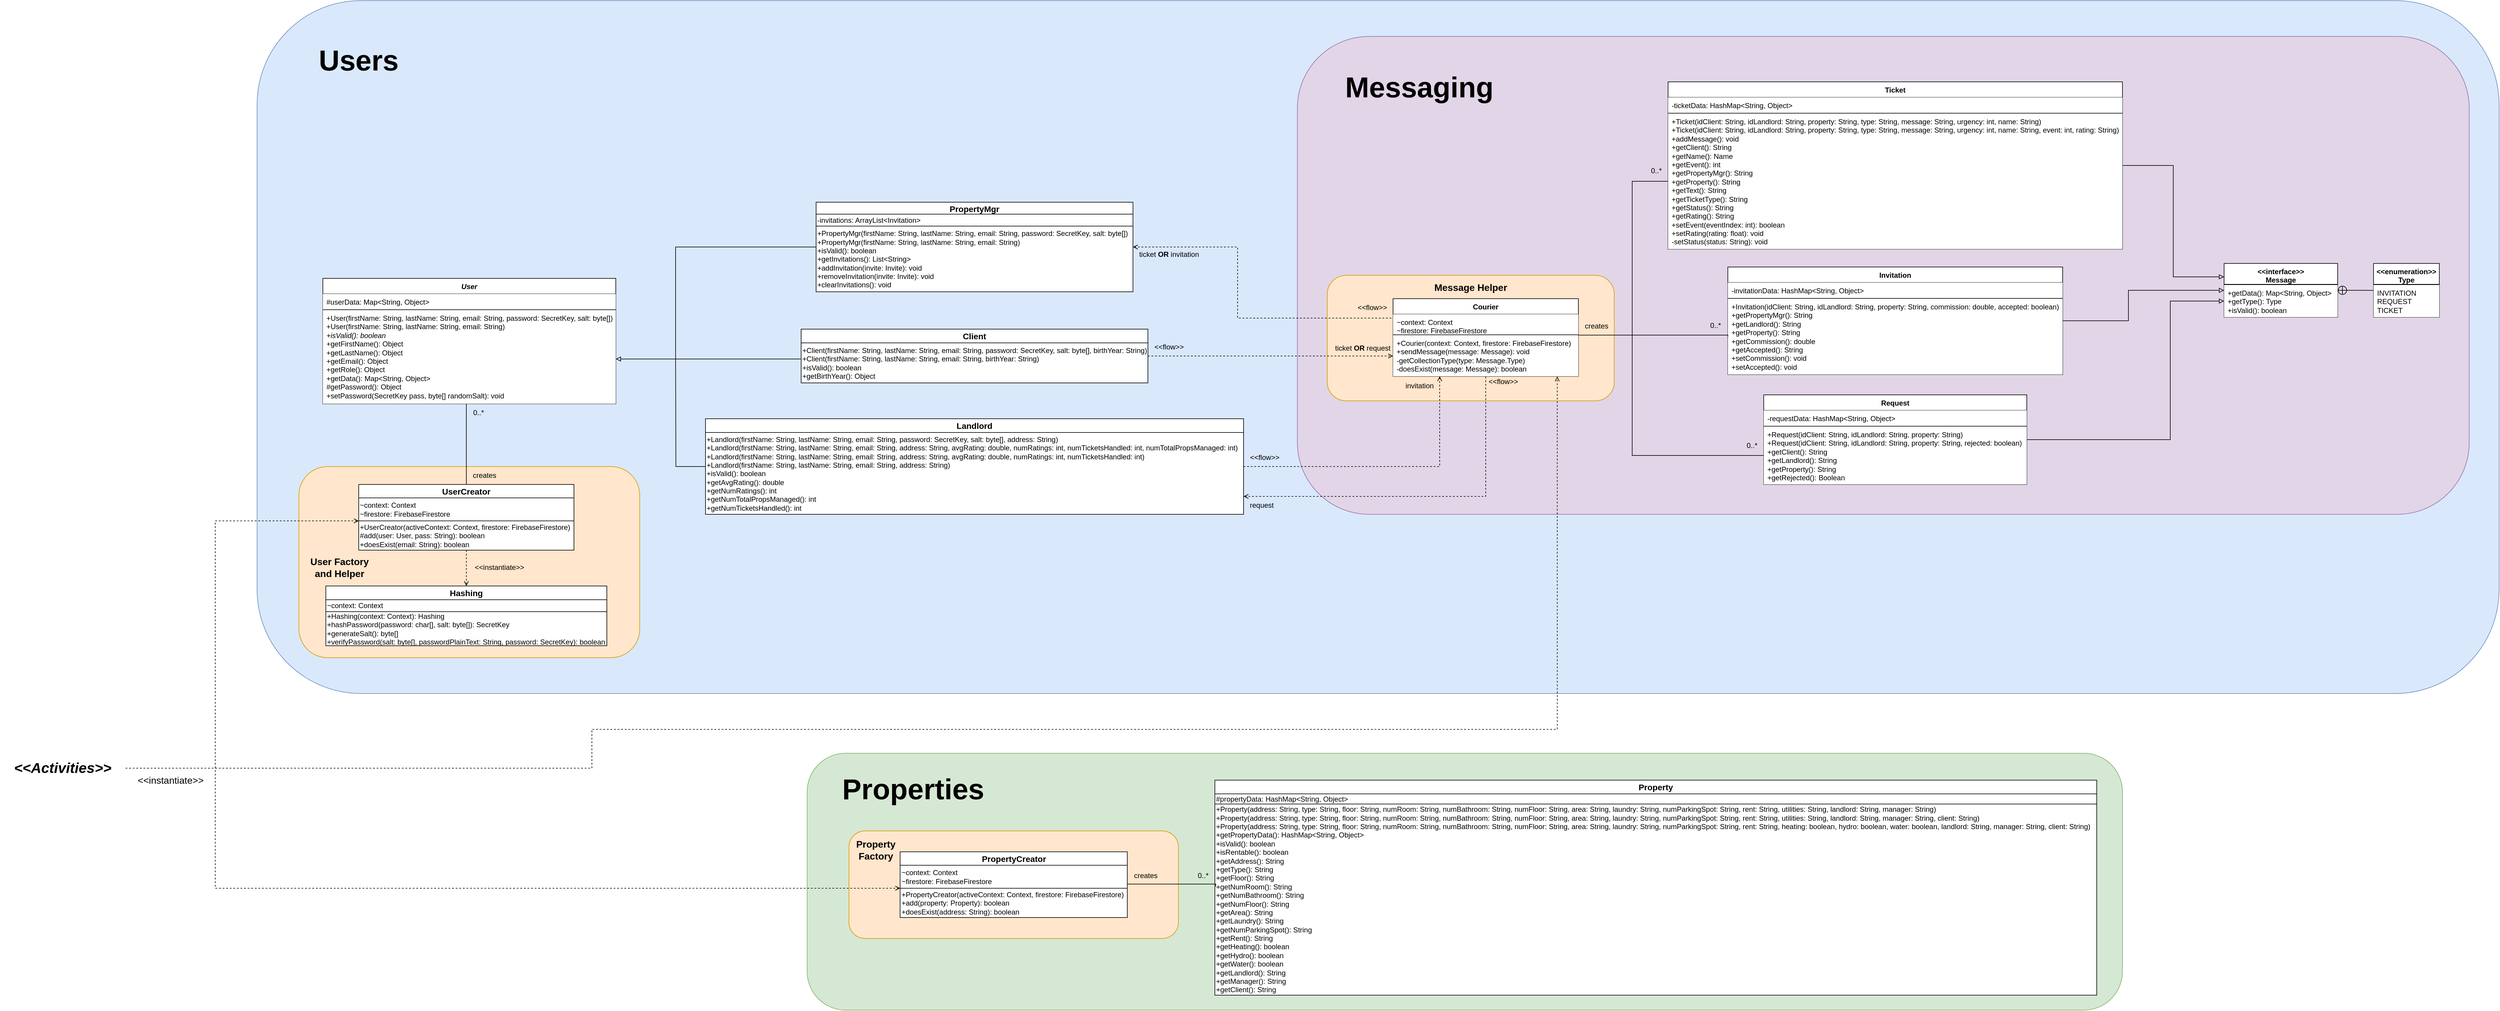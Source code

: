 <mxfile version="24.6.4" type="device">
  <diagram name="Page-1" id="XOgep7xN6cvRrsEyFYAU">
    <mxGraphModel dx="2390" dy="2623" grid="1" gridSize="10" guides="1" tooltips="1" connect="1" arrows="1" fold="1" page="1" pageScale="1" pageWidth="2400" pageHeight="1200" math="0" shadow="0">
      <root>
        <mxCell id="0" />
        <mxCell id="1" parent="0" />
        <mxCell id="3FQ_g1fwvyoOvscGBFJc-11" value="" style="rounded=1;whiteSpace=wrap;html=1;fillColor=#dae8fc;strokeColor=#6c8ebf;" parent="1" vertex="1">
          <mxGeometry x="760" y="-160" width="3750" height="1160" as="geometry" />
        </mxCell>
        <mxCell id="3FQ_g1fwvyoOvscGBFJc-19" value="" style="rounded=1;whiteSpace=wrap;html=1;fillColor=#d5e8d4;strokeColor=#82b366;" parent="1" vertex="1">
          <mxGeometry x="1680" y="1100" width="2200" height="430" as="geometry" />
        </mxCell>
        <mxCell id="00-Ppcz-rMNBBC9nBKCh-70" style="edgeStyle=orthogonalEdgeStyle;rounded=0;orthogonalLoop=1;jettySize=auto;html=1;endArrow=none;endFill=0;" edge="1" parent="1" source="MKBLukAdihqXzBTZwlin-8">
          <mxGeometry relative="1" as="geometry">
            <mxPoint x="1460" y="435" as="targetPoint" />
            <Array as="points">
              <mxPoint x="1460" y="440" />
            </Array>
          </mxGeometry>
        </mxCell>
        <mxCell id="MKBLukAdihqXzBTZwlin-8" value="&lt;font style=&quot;font-size: 14px;&quot;&gt;Client&lt;/font&gt;" style="swimlane;whiteSpace=wrap;html=1;startSize=23;" parent="1" vertex="1">
          <mxGeometry x="1670" y="390" width="580" height="90" as="geometry" />
        </mxCell>
        <mxCell id="lL-_zeEpvykL3q5tdtBC-5" value="&lt;div&gt;+Client(firstName: String, lastName: String, email: String,&amp;nbsp;&lt;span style=&quot;background-color: initial;&quot;&gt;password: SecretKey, salt: byte[],&amp;nbsp;&lt;/span&gt;&lt;span style=&quot;background-color: initial;&quot;&gt;birthYear: String)&lt;/span&gt;&lt;/div&gt;+Client(firstName: String, lastName: String, email: String, birthYear: String)&lt;div&gt;+isValid(): boolean&lt;/div&gt;&lt;div&gt;+getBirthYear(): Object&lt;/div&gt;" style="rounded=0;whiteSpace=wrap;html=1;align=left;" parent="MKBLukAdihqXzBTZwlin-8" vertex="1">
          <mxGeometry y="23" width="580" height="67" as="geometry" />
        </mxCell>
        <mxCell id="00-Ppcz-rMNBBC9nBKCh-72" style="edgeStyle=orthogonalEdgeStyle;rounded=0;orthogonalLoop=1;jettySize=auto;html=1;endArrow=none;endFill=0;" edge="1" parent="1" source="MKBLukAdihqXzBTZwlin-9">
          <mxGeometry relative="1" as="geometry">
            <mxPoint x="1460" y="440" as="targetPoint" />
          </mxGeometry>
        </mxCell>
        <mxCell id="MKBLukAdihqXzBTZwlin-9" value="&lt;font style=&quot;font-size: 14px;&quot;&gt;Landlord&lt;/font&gt;" style="swimlane;whiteSpace=wrap;html=1;startSize=23;" parent="1" vertex="1">
          <mxGeometry x="1510" y="540" width="900" height="160" as="geometry" />
        </mxCell>
        <mxCell id="lL-_zeEpvykL3q5tdtBC-6" value="&lt;div&gt;+Landlord(firstName: String, lastName: String, email: String, password: SecretKey, salt: byte[], address: String)&lt;br&gt;&lt;/div&gt;&lt;div&gt;&lt;div&gt;+&lt;span style=&quot;background-color: initial;&quot;&gt;Landlord(firstName: String, lastName: String, email: String, address: String, avgRating: double, numRatings: int, numTicketsHandled: int, numTotalPropsManaged: int)&lt;/span&gt;&lt;/div&gt;&lt;div&gt;+&lt;span style=&quot;background-color: initial;&quot;&gt;Landlord(firstName: String, lastName: String, email: String, address: String, avgRating: double, numRatings: int, numTicketsHandled: int)&lt;/span&gt;&lt;/div&gt;&lt;/div&gt;+Landlord(firstName: String, lastName: String, email: String, address: String)&lt;div&gt;&lt;div&gt;+isValid(): boolean&lt;/div&gt;&lt;div&gt;+getAvgRating(): double&lt;/div&gt;&lt;/div&gt;&lt;div&gt;+getNumRatings(): int&lt;/div&gt;&lt;div&gt;+getNumTotalPropsManaged(): int&lt;/div&gt;&lt;div&gt;+getNumTicketsHandled(): int&lt;/div&gt;" style="rounded=0;whiteSpace=wrap;html=1;align=left;" parent="MKBLukAdihqXzBTZwlin-9" vertex="1">
          <mxGeometry y="23" width="900" height="137" as="geometry" />
        </mxCell>
        <mxCell id="00-Ppcz-rMNBBC9nBKCh-71" style="edgeStyle=orthogonalEdgeStyle;rounded=0;orthogonalLoop=1;jettySize=auto;html=1;entryX=1.002;entryY=0.519;entryDx=0;entryDy=0;endArrow=block;endFill=0;entryPerimeter=0;" edge="1" parent="1" source="MKBLukAdihqXzBTZwlin-10" target="3FQ_g1fwvyoOvscGBFJc-38">
          <mxGeometry relative="1" as="geometry">
            <Array as="points">
              <mxPoint x="1460" y="253" />
              <mxPoint x="1460" y="440" />
              <mxPoint x="1360" y="440" />
            </Array>
          </mxGeometry>
        </mxCell>
        <mxCell id="MKBLukAdihqXzBTZwlin-10" value="&lt;font style=&quot;font-size: 14px;&quot;&gt;PropertyMgr&lt;/font&gt;" style="swimlane;whiteSpace=wrap;html=1;startSize=23;" parent="1" vertex="1">
          <mxGeometry x="1695" y="177.5" width="530" height="150" as="geometry" />
        </mxCell>
        <mxCell id="3FQ_g1fwvyoOvscGBFJc-15" value="&lt;div&gt;+PropertyMgr(firstName: String, lastName: String, email: String, password: SecretKey, salt: byte[])&lt;br&gt;&lt;/div&gt;+PropertyMgr(firstName: String, lastName: String, email: String)&lt;div&gt;+isValid(): boolean&lt;/div&gt;&lt;div&gt;+getInvitations(): List&amp;lt;String&amp;gt;&lt;/div&gt;&lt;div&gt;+addInvitation(invite: Invite): void&lt;/div&gt;&lt;div&gt;+removeInvitation(invite: Invite): void&lt;/div&gt;&lt;div&gt;+clearInvitations(): void&lt;/div&gt;" style="rounded=0;whiteSpace=wrap;html=1;align=left;" parent="MKBLukAdihqXzBTZwlin-10" vertex="1">
          <mxGeometry y="40" width="530" height="110" as="geometry" />
        </mxCell>
        <mxCell id="3FQ_g1fwvyoOvscGBFJc-16" value="-invitations: ArrayList&amp;lt;Invitation&amp;gt;" style="rounded=0;whiteSpace=wrap;html=1;align=left;" parent="MKBLukAdihqXzBTZwlin-10" vertex="1">
          <mxGeometry y="20" width="530" height="20" as="geometry" />
        </mxCell>
        <mxCell id="MKBLukAdihqXzBTZwlin-32" value="0..*" style="text;html=1;align=center;verticalAlign=middle;resizable=0;points=[];autosize=1;strokeColor=none;fillColor=none;" parent="1" vertex="1">
          <mxGeometry x="3890" y="500" width="40" height="30" as="geometry" />
        </mxCell>
        <mxCell id="_sGQmXk6p929G_CMf_oQ-1" value="&lt;span style=&quot;font-size: 14px;&quot;&gt;Property&lt;/span&gt;" style="swimlane;whiteSpace=wrap;html=1;startSize=23;" parent="1" vertex="1">
          <mxGeometry x="2362" y="1145" width="1475" height="360" as="geometry" />
        </mxCell>
        <mxCell id="_sGQmXk6p929G_CMf_oQ-2" value="#propertyData: HashMap&amp;lt;String, Object&amp;gt;" style="rounded=0;whiteSpace=wrap;html=1;align=left;" parent="_sGQmXk6p929G_CMf_oQ-1" vertex="1">
          <mxGeometry y="23" width="1475" height="17" as="geometry" />
        </mxCell>
        <mxCell id="_sGQmXk6p929G_CMf_oQ-3" value="+Property(address: String, type: String, floor: String, numRoom: String, numBathroom: String, numFloor: String, area: String, laundry: String, numParkingSpot: String, rent: String, utilities: String, landlord: String, manager: String)&lt;div&gt;+Property(address: String, type: String, floor: String, numRoom: String, numBathroom: String, numFloor: String, area: String, laundry: String, numParkingSpot: String, rent: String, utilities: String, landlord: String, manager: String, client: String)&lt;/div&gt;&lt;div&gt;+Property(address: String, type: String, floor: String, numRoom: String, numBathroom: String, numFloor: String, area: String, laundry: String, numParkingSpot: String, rent: String,&amp;nbsp;heating: boolean, hydro: boolean, water: boolean, landlord: String, manager: String, client: String)&lt;/div&gt;&lt;div&gt;+getPropertyData(): HashMap&amp;lt;String, Object&amp;gt;&lt;/div&gt;&lt;div&gt;+isValid(): boolean&lt;/div&gt;&lt;div&gt;+isRentable(): boolean&lt;/div&gt;&lt;div&gt;+getAddress(): String&lt;/div&gt;&lt;div&gt;+getType(): String&lt;br&gt;&lt;/div&gt;&lt;div&gt;+getFloor(): String&lt;br&gt;&lt;/div&gt;&lt;div&gt;+getNumRoom(): String&lt;br&gt;&lt;/div&gt;&lt;div&gt;+getNumBathroom(): String&lt;br&gt;&lt;/div&gt;&lt;div&gt;+getNumFloor(): String&lt;br&gt;&lt;/div&gt;&lt;div&gt;+getArea(): String&lt;br&gt;&lt;/div&gt;&lt;div&gt;+getLaundry(): String&lt;br&gt;&lt;/div&gt;&lt;div&gt;+getNumParkingSpot(): String&lt;br&gt;&lt;/div&gt;&lt;div&gt;+getRent(): String&lt;br&gt;&lt;/div&gt;&lt;div&gt;+getHeating(): boolean&lt;br&gt;&lt;/div&gt;&lt;div&gt;+getHydro(): boolean&lt;br&gt;&lt;/div&gt;&lt;div&gt;+getWater(): boolean&lt;/div&gt;&lt;div&gt;+getLandlord(): String&lt;br&gt;&lt;/div&gt;&lt;div&gt;+getManager(): String&lt;br&gt;&lt;/div&gt;&lt;div&gt;+getClient(): String&lt;br&gt;&lt;/div&gt;" style="rounded=0;whiteSpace=wrap;html=1;align=left;" parent="_sGQmXk6p929G_CMf_oQ-1" vertex="1">
          <mxGeometry y="40" width="1475" height="320" as="geometry" />
        </mxCell>
        <mxCell id="3FQ_g1fwvyoOvscGBFJc-13" value="&lt;b style=&quot;&quot;&gt;&lt;font style=&quot;font-size: 48px;&quot;&gt;Users&lt;/font&gt;&lt;/b&gt;" style="text;html=1;align=center;verticalAlign=middle;whiteSpace=wrap;rounded=0;" parent="1" vertex="1">
          <mxGeometry x="860" y="-100" width="140" height="80" as="geometry" />
        </mxCell>
        <mxCell id="3FQ_g1fwvyoOvscGBFJc-18" value="&lt;b style=&quot;&quot;&gt;&lt;font style=&quot;font-size: 48px;&quot;&gt;Properties&lt;/font&gt;&lt;/b&gt;" style="text;html=1;align=center;verticalAlign=middle;whiteSpace=wrap;rounded=0;" parent="1" vertex="1">
          <mxGeometry x="1730" y="1120" width="255" height="80" as="geometry" />
        </mxCell>
        <mxCell id="3FQ_g1fwvyoOvscGBFJc-35" value="&lt;i&gt;User&lt;/i&gt;" style="swimlane;fontStyle=1;align=center;verticalAlign=top;childLayout=stackLayout;horizontal=1;startSize=26;horizontalStack=0;resizeParent=1;resizeParentMax=0;resizeLast=0;collapsible=1;marginBottom=0;whiteSpace=wrap;html=1;fillStyle=auto;gradientColor=none;" parent="1" vertex="1">
          <mxGeometry x="870" y="305" width="490" height="210" as="geometry" />
        </mxCell>
        <mxCell id="3FQ_g1fwvyoOvscGBFJc-36" value="#userData: Map&amp;lt;String, Object&amp;gt;" style="text;strokeColor=none;fillColor=default;align=left;verticalAlign=top;spacingLeft=4;spacingRight=4;overflow=hidden;rotatable=0;points=[[0,0.5],[1,0.5]];portConstraint=eastwest;whiteSpace=wrap;html=1;" parent="3FQ_g1fwvyoOvscGBFJc-35" vertex="1">
          <mxGeometry y="26" width="490" height="26" as="geometry" />
        </mxCell>
        <mxCell id="3FQ_g1fwvyoOvscGBFJc-37" value="" style="line;strokeWidth=1;align=left;verticalAlign=middle;spacingTop=-1;spacingLeft=3;spacingRight=3;rotatable=0;labelPosition=right;points=[];portConstraint=eastwest;" parent="3FQ_g1fwvyoOvscGBFJc-35" vertex="1">
          <mxGeometry y="52" width="490" height="1" as="geometry" />
        </mxCell>
        <mxCell id="3FQ_g1fwvyoOvscGBFJc-38" value="+User(firstName: String, lastName: String, email: String, password: SecretKey, salt: byte[])&lt;div&gt;+User(firstName: String, lastName: String, email: String)&lt;i style=&quot;background-color: initial;&quot;&gt;&lt;br&gt;&lt;/i&gt;&lt;/div&gt;&lt;div&gt;&lt;i style=&quot;background-color: initial;&quot;&gt;+isValid(): boolean&lt;/i&gt;&lt;br&gt;&lt;/div&gt;&lt;div&gt;+getFirstName(): Object&lt;/div&gt;&lt;div&gt;+getLastName(): Object&lt;br&gt;&lt;/div&gt;&lt;div&gt;+getEmail(): Object&lt;/div&gt;&lt;div&gt;+getRole(): Object&lt;/div&gt;&lt;div&gt;+getData(): Map&amp;lt;String, Object&amp;gt;&lt;/div&gt;&lt;div&gt;#getPassword(): Object&lt;/div&gt;&lt;div&gt;+setPassword(SecretKey pass, byte[] randomSalt): void&lt;/div&gt;" style="text;strokeColor=none;fillColor=default;align=left;verticalAlign=top;spacingLeft=4;spacingRight=4;overflow=hidden;rotatable=0;points=[[0,0.5],[1,0.5]];portConstraint=eastwest;whiteSpace=wrap;html=1;" parent="3FQ_g1fwvyoOvscGBFJc-35" vertex="1">
          <mxGeometry y="53" width="490" height="157" as="geometry" />
        </mxCell>
        <mxCell id="1DpP1hd2IO12ISv2Qp63-8" value="&lt;font size=&quot;1&quot; style=&quot;&quot;&gt;&lt;i style=&quot;font-size: 24px;&quot;&gt;&lt;b&gt;&amp;lt;&amp;lt;Activities&amp;gt;&amp;gt;&lt;/b&gt;&lt;/i&gt;&lt;/font&gt;" style="text;html=1;align=center;verticalAlign=middle;whiteSpace=wrap;rounded=0;" parent="1" vertex="1">
          <mxGeometry x="330" y="1110" width="210" height="30" as="geometry" />
        </mxCell>
        <mxCell id="1DpP1hd2IO12ISv2Qp63-14" value="0..*" style="text;html=1;align=center;verticalAlign=middle;resizable=0;points=[];autosize=1;strokeColor=none;fillColor=none;" parent="1" vertex="1">
          <mxGeometry x="2322" y="1290" width="40" height="30" as="geometry" />
        </mxCell>
        <mxCell id="1DpP1hd2IO12ISv2Qp63-25" value="&lt;font style=&quot;font-size: 16px;&quot;&gt;&amp;lt;&amp;lt;instantiate&amp;gt;&amp;gt;&lt;/font&gt;" style="text;html=1;align=center;verticalAlign=middle;resizable=0;points=[];autosize=1;strokeColor=none;fillColor=none;" parent="1" vertex="1">
          <mxGeometry x="550" y="1130" width="130" height="30" as="geometry" />
        </mxCell>
        <mxCell id="1DpP1hd2IO12ISv2Qp63-26" value="" style="group" parent="1" vertex="1" connectable="0">
          <mxGeometry x="830" y="620" width="570" height="320" as="geometry" />
        </mxCell>
        <mxCell id="3FQ_g1fwvyoOvscGBFJc-58" value="" style="rounded=1;whiteSpace=wrap;html=1;fillColor=#ffe6cc;strokeColor=#d79b00;" parent="1DpP1hd2IO12ISv2Qp63-26" vertex="1">
          <mxGeometry width="570" height="320" as="geometry" />
        </mxCell>
        <mxCell id="MKBLukAdihqXzBTZwlin-6" value="&lt;font style=&quot;font-size: 14px;&quot;&gt;UserCreator&lt;/font&gt;" style="swimlane;whiteSpace=wrap;html=1;startSize=23;" parent="1DpP1hd2IO12ISv2Qp63-26" vertex="1">
          <mxGeometry x="100" y="30" width="360" height="110" as="geometry" />
        </mxCell>
        <mxCell id="lL-_zeEpvykL3q5tdtBC-14" value="~context: Context&lt;div&gt;~firestore: FirebaseFirestore&lt;/div&gt;" style="rounded=0;whiteSpace=wrap;html=1;align=left;" parent="MKBLukAdihqXzBTZwlin-6" vertex="1">
          <mxGeometry y="22.5" width="360" height="38.5" as="geometry" />
        </mxCell>
        <mxCell id="lL-_zeEpvykL3q5tdtBC-15" value="+UserCreator(activeContext: Context, firestore: FirebaseFirestore)&lt;div&gt;#add(user: User, pass: String): boolean&lt;/div&gt;&lt;div&gt;+doesExist(email: String): boolean&lt;/div&gt;" style="rounded=0;whiteSpace=wrap;html=1;align=left;" parent="MKBLukAdihqXzBTZwlin-6" vertex="1">
          <mxGeometry y="61" width="360" height="49" as="geometry" />
        </mxCell>
        <mxCell id="_sGQmXk6p929G_CMf_oQ-4" value="&lt;font style=&quot;font-size: 14px;&quot;&gt;Hashing&lt;/font&gt;" style="swimlane;whiteSpace=wrap;html=1;startSize=23;" parent="1DpP1hd2IO12ISv2Qp63-26" vertex="1">
          <mxGeometry x="45" y="200" width="470" height="100" as="geometry" />
        </mxCell>
        <mxCell id="_sGQmXk6p929G_CMf_oQ-5" value="~context: Context" style="rounded=0;whiteSpace=wrap;html=1;align=left;" parent="_sGQmXk6p929G_CMf_oQ-4" vertex="1">
          <mxGeometry y="23" width="470" height="20" as="geometry" />
        </mxCell>
        <mxCell id="_sGQmXk6p929G_CMf_oQ-6" value="&lt;div&gt;+Hashing(context: Context): Hashing&lt;/div&gt;+hashPassword(password: char[], salt: byte[]): SecretKey&lt;div&gt;&lt;div&gt;+generateSalt(): byte[]&lt;/div&gt;&lt;div&gt;+verifyPassword(salt: byte[], passwordPlainText: String, password: SecretKey): boolean&lt;/div&gt;&lt;/div&gt;" style="rounded=0;whiteSpace=wrap;html=1;align=left;" parent="_sGQmXk6p929G_CMf_oQ-4" vertex="1">
          <mxGeometry y="43" width="470" height="57" as="geometry" />
        </mxCell>
        <mxCell id="3FQ_g1fwvyoOvscGBFJc-59" value="&lt;span style=&quot;font-size: 16px;&quot;&gt;&lt;b&gt;User Factory and Helper&lt;/b&gt;&lt;/span&gt;" style="text;html=1;align=center;verticalAlign=middle;whiteSpace=wrap;rounded=0;" parent="1DpP1hd2IO12ISv2Qp63-26" vertex="1">
          <mxGeometry x="18" y="141" width="100" height="55" as="geometry" />
        </mxCell>
        <mxCell id="3FQ_g1fwvyoOvscGBFJc-64" value="creates" style="text;html=1;align=center;verticalAlign=middle;resizable=0;points=[];autosize=1;strokeColor=none;fillColor=none;" parent="1DpP1hd2IO12ISv2Qp63-26" vertex="1">
          <mxGeometry x="280" width="60" height="30" as="geometry" />
        </mxCell>
        <mxCell id="1DpP1hd2IO12ISv2Qp63-2" value="&amp;lt;&amp;lt;instantiate&amp;gt;&amp;gt;" style="text;html=1;align=center;verticalAlign=middle;resizable=0;points=[];autosize=1;strokeColor=none;fillColor=none;" parent="1DpP1hd2IO12ISv2Qp63-26" vertex="1">
          <mxGeometry x="280" y="154" width="110" height="30" as="geometry" />
        </mxCell>
        <mxCell id="1DpP1hd2IO12ISv2Qp63-1" style="edgeStyle=orthogonalEdgeStyle;rounded=0;orthogonalLoop=1;jettySize=auto;html=1;entryX=0.5;entryY=0;entryDx=0;entryDy=0;dashed=1;endArrow=open;endFill=0;" parent="1DpP1hd2IO12ISv2Qp63-26" source="lL-_zeEpvykL3q5tdtBC-15" target="_sGQmXk6p929G_CMf_oQ-4" edge="1">
          <mxGeometry relative="1" as="geometry" />
        </mxCell>
        <mxCell id="1DpP1hd2IO12ISv2Qp63-36" style="edgeStyle=orthogonalEdgeStyle;rounded=0;orthogonalLoop=1;jettySize=auto;html=1;exitX=1;exitY=0.5;exitDx=0;exitDy=0;entryX=0;entryY=1;entryDx=0;entryDy=0;dashed=1;endArrow=open;endFill=0;" parent="1" source="1DpP1hd2IO12ISv2Qp63-8" target="lL-_zeEpvykL3q5tdtBC-14" edge="1">
          <mxGeometry relative="1" as="geometry">
            <Array as="points">
              <mxPoint x="690" y="1125" />
              <mxPoint x="690" y="711" />
            </Array>
          </mxGeometry>
        </mxCell>
        <mxCell id="WMpQ6_HWVoWgoLdHVGew-4" value="" style="group" parent="1" vertex="1" connectable="0">
          <mxGeometry x="1750" y="1250" width="551" height="160" as="geometry" />
        </mxCell>
        <mxCell id="1DpP1hd2IO12ISv2Qp63-3" value="" style="rounded=1;whiteSpace=wrap;html=1;fillColor=#ffe6cc;strokeColor=#d79b00;" parent="WMpQ6_HWVoWgoLdHVGew-4" vertex="1">
          <mxGeometry y="-20" width="551" height="180" as="geometry" />
        </mxCell>
        <mxCell id="1DpP1hd2IO12ISv2Qp63-4" value="&lt;span style=&quot;font-size: 16px;&quot;&gt;&lt;b&gt;Property Factory&lt;/b&gt;&lt;/span&gt;" style="text;html=1;align=center;verticalAlign=middle;whiteSpace=wrap;rounded=0;" parent="WMpQ6_HWVoWgoLdHVGew-4" vertex="1">
          <mxGeometry x="-5" y="-16" width="100" height="55" as="geometry" />
        </mxCell>
        <mxCell id="1DpP1hd2IO12ISv2Qp63-5" value="&lt;font style=&quot;font-size: 14px;&quot;&gt;PropertyCreator&lt;/font&gt;" style="swimlane;whiteSpace=wrap;html=1;startSize=23;" parent="WMpQ6_HWVoWgoLdHVGew-4" vertex="1">
          <mxGeometry x="85.5" y="15" width="380" height="110" as="geometry" />
        </mxCell>
        <mxCell id="1DpP1hd2IO12ISv2Qp63-6" value="~context: Context&lt;div&gt;~firestore: FirebaseFirestore&lt;/div&gt;" style="rounded=0;whiteSpace=wrap;html=1;align=left;" parent="1DpP1hd2IO12ISv2Qp63-5" vertex="1">
          <mxGeometry y="22.5" width="380" height="38.5" as="geometry" />
        </mxCell>
        <mxCell id="1DpP1hd2IO12ISv2Qp63-7" value="+PropertyCreator(activeContext: Context, firestore: FirebaseFirestore)&lt;div&gt;+add(property: Property): boolean&lt;/div&gt;&lt;div&gt;+doesExist(address: String): boolean&lt;/div&gt;" style="rounded=0;whiteSpace=wrap;html=1;align=left;" parent="1DpP1hd2IO12ISv2Qp63-5" vertex="1">
          <mxGeometry y="61" width="380" height="49" as="geometry" />
        </mxCell>
        <mxCell id="1DpP1hd2IO12ISv2Qp63-16" value="creates" style="text;html=1;align=center;verticalAlign=middle;resizable=0;points=[];autosize=1;strokeColor=none;fillColor=none;" parent="WMpQ6_HWVoWgoLdHVGew-4" vertex="1">
          <mxGeometry x="465.5" y="40" width="60" height="30" as="geometry" />
        </mxCell>
        <mxCell id="1DpP1hd2IO12ISv2Qp63-37" style="edgeStyle=orthogonalEdgeStyle;rounded=0;orthogonalLoop=1;jettySize=auto;html=1;dashed=1;endArrow=none;endFill=0;exitX=0;exitY=0;exitDx=0;exitDy=0;startArrow=open;startFill=0;" parent="1" source="1DpP1hd2IO12ISv2Qp63-7" edge="1">
          <mxGeometry relative="1" as="geometry">
            <mxPoint x="690" y="1120" as="targetPoint" />
            <Array as="points">
              <mxPoint x="690" y="1326" />
            </Array>
          </mxGeometry>
        </mxCell>
        <mxCell id="WMpQ6_HWVoWgoLdHVGew-9" style="edgeStyle=orthogonalEdgeStyle;rounded=0;orthogonalLoop=1;jettySize=auto;html=1;entryX=0.001;entryY=0.432;entryDx=0;entryDy=0;entryPerimeter=0;endArrow=none;endFill=0;" parent="1" source="1DpP1hd2IO12ISv2Qp63-5" target="_sGQmXk6p929G_CMf_oQ-3" edge="1">
          <mxGeometry relative="1" as="geometry">
            <Array as="points">
              <mxPoint x="2250" y="1319" />
              <mxPoint x="2250" y="1319" />
            </Array>
          </mxGeometry>
        </mxCell>
        <mxCell id="00-Ppcz-rMNBBC9nBKCh-64" value="" style="group" vertex="1" connectable="0" parent="1">
          <mxGeometry x="2550" y="-100" width="1910" height="800" as="geometry" />
        </mxCell>
        <mxCell id="00-Ppcz-rMNBBC9nBKCh-7" value="" style="rounded=1;whiteSpace=wrap;html=1;fillColor=#e1d5e7;strokeColor=#9673a6;" vertex="1" parent="00-Ppcz-rMNBBC9nBKCh-64">
          <mxGeometry x="-50" width="1960" height="800" as="geometry" />
        </mxCell>
        <mxCell id="00-Ppcz-rMNBBC9nBKCh-8" value="&lt;b style=&quot;&quot;&gt;&lt;font style=&quot;font-size: 48px;&quot;&gt;Messaging&lt;/font&gt;&lt;/b&gt;" style="text;html=1;align=center;verticalAlign=middle;whiteSpace=wrap;rounded=0;" vertex="1" parent="00-Ppcz-rMNBBC9nBKCh-64">
          <mxGeometry x="14" y="60" width="280" height="50" as="geometry" />
        </mxCell>
        <mxCell id="00-Ppcz-rMNBBC9nBKCh-42" value="" style="group" vertex="1" connectable="0" parent="00-Ppcz-rMNBBC9nBKCh-64">
          <mxGeometry x="1500" y="380" width="360" height="90" as="geometry" />
        </mxCell>
        <mxCell id="00-Ppcz-rMNBBC9nBKCh-28" value="&lt;div&gt;&amp;lt;&amp;lt;interface&amp;gt;&amp;gt;&lt;/div&gt;Message" style="swimlane;fontStyle=1;align=center;verticalAlign=top;childLayout=stackLayout;horizontal=1;startSize=35;horizontalStack=0;resizeParent=1;resizeParentMax=0;resizeLast=0;collapsible=1;marginBottom=0;whiteSpace=wrap;html=1;fillStyle=auto;gradientColor=none;" vertex="1" parent="00-Ppcz-rMNBBC9nBKCh-42">
          <mxGeometry width="190" height="90" as="geometry" />
        </mxCell>
        <mxCell id="00-Ppcz-rMNBBC9nBKCh-30" value="" style="line;strokeWidth=1;align=left;verticalAlign=middle;spacingTop=-1;spacingLeft=3;spacingRight=3;rotatable=0;labelPosition=right;points=[];portConstraint=eastwest;" vertex="1" parent="00-Ppcz-rMNBBC9nBKCh-28">
          <mxGeometry y="35" width="190" height="1" as="geometry" />
        </mxCell>
        <mxCell id="00-Ppcz-rMNBBC9nBKCh-31" value="+getData(): Map&amp;lt;String, Object&amp;gt;&lt;div&gt;+getType(): Type&lt;/div&gt;&lt;div&gt;+isValid(): boolean&lt;/div&gt;" style="text;strokeColor=none;fillColor=default;align=left;verticalAlign=top;spacingLeft=4;spacingRight=4;overflow=hidden;rotatable=0;points=[[0,0.5],[1,0.5]];portConstraint=eastwest;whiteSpace=wrap;html=1;" vertex="1" parent="00-Ppcz-rMNBBC9nBKCh-28">
          <mxGeometry y="36" width="190" height="54" as="geometry" />
        </mxCell>
        <mxCell id="00-Ppcz-rMNBBC9nBKCh-32" value="&lt;div&gt;&amp;lt;&amp;lt;enumeration&amp;gt;&amp;gt;&lt;/div&gt;Type" style="swimlane;fontStyle=1;align=center;verticalAlign=top;childLayout=stackLayout;horizontal=1;startSize=35;horizontalStack=0;resizeParent=1;resizeParentMax=0;resizeLast=0;collapsible=1;marginBottom=0;whiteSpace=wrap;html=1;fillStyle=auto;gradientColor=none;" vertex="1" parent="00-Ppcz-rMNBBC9nBKCh-42">
          <mxGeometry x="250" width="110" height="90" as="geometry" />
        </mxCell>
        <mxCell id="00-Ppcz-rMNBBC9nBKCh-33" value="" style="line;strokeWidth=1;align=left;verticalAlign=middle;spacingTop=-1;spacingLeft=3;spacingRight=3;rotatable=0;labelPosition=right;points=[];portConstraint=eastwest;" vertex="1" parent="00-Ppcz-rMNBBC9nBKCh-32">
          <mxGeometry y="35" width="110" height="1" as="geometry" />
        </mxCell>
        <mxCell id="00-Ppcz-rMNBBC9nBKCh-34" value="INVITATION&lt;div&gt;REQUEST&lt;/div&gt;&lt;div&gt;TICKET&lt;/div&gt;" style="text;strokeColor=none;fillColor=default;align=left;verticalAlign=top;spacingLeft=4;spacingRight=4;overflow=hidden;rotatable=0;points=[[0,0.5],[1,0.5]];portConstraint=eastwest;whiteSpace=wrap;html=1;" vertex="1" parent="00-Ppcz-rMNBBC9nBKCh-32">
          <mxGeometry y="36" width="110" height="54" as="geometry" />
        </mxCell>
        <mxCell id="00-Ppcz-rMNBBC9nBKCh-37" style="edgeStyle=orthogonalEdgeStyle;rounded=0;orthogonalLoop=1;jettySize=auto;html=1;entryX=-0.004;entryY=0.169;entryDx=0;entryDy=0;entryPerimeter=0;endArrow=none;endFill=0;startArrow=circlePlus;startFill=0;" edge="1" parent="00-Ppcz-rMNBBC9nBKCh-42" source="00-Ppcz-rMNBBC9nBKCh-28" target="00-Ppcz-rMNBBC9nBKCh-34">
          <mxGeometry relative="1" as="geometry" />
        </mxCell>
        <mxCell id="00-Ppcz-rMNBBC9nBKCh-46" style="edgeStyle=orthogonalEdgeStyle;rounded=0;orthogonalLoop=1;jettySize=auto;html=1;entryX=0;entryY=0.5;entryDx=0;entryDy=0;endArrow=block;endFill=0;" edge="1" parent="00-Ppcz-rMNBBC9nBKCh-64" source="00-Ppcz-rMNBBC9nBKCh-9" target="00-Ppcz-rMNBBC9nBKCh-31">
          <mxGeometry relative="1" as="geometry">
            <Array as="points">
              <mxPoint x="1410" y="675" />
              <mxPoint x="1410" y="443" />
            </Array>
          </mxGeometry>
        </mxCell>
        <mxCell id="00-Ppcz-rMNBBC9nBKCh-9" value="Request" style="swimlane;fontStyle=1;align=center;verticalAlign=top;childLayout=stackLayout;horizontal=1;startSize=26;horizontalStack=0;resizeParent=1;resizeParentMax=0;resizeLast=0;collapsible=1;marginBottom=0;whiteSpace=wrap;html=1;fillStyle=auto;gradientColor=none;" vertex="1" parent="00-Ppcz-rMNBBC9nBKCh-64">
          <mxGeometry x="730" y="600" width="440" height="150" as="geometry" />
        </mxCell>
        <mxCell id="00-Ppcz-rMNBBC9nBKCh-10" value="-requestData: HashMap&amp;lt;String, Object&amp;gt;" style="text;strokeColor=none;fillColor=default;align=left;verticalAlign=top;spacingLeft=4;spacingRight=4;overflow=hidden;rotatable=0;points=[[0,0.5],[1,0.5]];portConstraint=eastwest;whiteSpace=wrap;html=1;" vertex="1" parent="00-Ppcz-rMNBBC9nBKCh-9">
          <mxGeometry y="26" width="440" height="26" as="geometry" />
        </mxCell>
        <mxCell id="00-Ppcz-rMNBBC9nBKCh-11" value="" style="line;strokeWidth=1;align=left;verticalAlign=middle;spacingTop=-1;spacingLeft=3;spacingRight=3;rotatable=0;labelPosition=right;points=[];portConstraint=eastwest;" vertex="1" parent="00-Ppcz-rMNBBC9nBKCh-9">
          <mxGeometry y="52" width="440" height="1" as="geometry" />
        </mxCell>
        <mxCell id="00-Ppcz-rMNBBC9nBKCh-12" value="+Request(idClient: String, idLandlord: String, property: String)&lt;div&gt;+Request(idClient: String, idLandlord: String, property: String, rejected: boolean)&lt;/div&gt;&lt;div&gt;&lt;div&gt;&lt;span style=&quot;background-color: initial;&quot;&gt;+getClient(): String&lt;/span&gt;&lt;br&gt;&lt;/div&gt;&lt;div&gt;+getLandlord(): String&lt;br&gt;&lt;/div&gt;&lt;div&gt;+getProperty(): String&lt;/div&gt;&lt;div&gt;+getRejected(): Boolean&lt;/div&gt;&lt;/div&gt;" style="text;strokeColor=none;fillColor=default;align=left;verticalAlign=top;spacingLeft=4;spacingRight=4;overflow=hidden;rotatable=0;points=[[0,0.5],[1,0.5]];portConstraint=eastwest;whiteSpace=wrap;html=1;" vertex="1" parent="00-Ppcz-rMNBBC9nBKCh-9">
          <mxGeometry y="53" width="440" height="97" as="geometry" />
        </mxCell>
        <mxCell id="00-Ppcz-rMNBBC9nBKCh-43" style="edgeStyle=orthogonalEdgeStyle;rounded=0;orthogonalLoop=1;jettySize=auto;html=1;entryX=0;entryY=0.25;entryDx=0;entryDy=0;endArrow=block;endFill=0;" edge="1" parent="00-Ppcz-rMNBBC9nBKCh-64" source="00-Ppcz-rMNBBC9nBKCh-13" target="00-Ppcz-rMNBBC9nBKCh-28">
          <mxGeometry relative="1" as="geometry" />
        </mxCell>
        <mxCell id="00-Ppcz-rMNBBC9nBKCh-13" value="Ticket&lt;div&gt;&lt;br&gt;&lt;/div&gt;" style="swimlane;fontStyle=1;align=center;verticalAlign=top;childLayout=stackLayout;horizontal=1;startSize=26;horizontalStack=0;resizeParent=1;resizeParentMax=0;resizeLast=0;collapsible=1;marginBottom=0;whiteSpace=wrap;html=1;fillStyle=auto;gradientColor=none;" vertex="1" parent="00-Ppcz-rMNBBC9nBKCh-64">
          <mxGeometry x="570" y="76" width="760" height="280" as="geometry" />
        </mxCell>
        <mxCell id="00-Ppcz-rMNBBC9nBKCh-14" value="-ticketData: HashMap&amp;lt;String, Object&amp;gt;" style="text;strokeColor=none;fillColor=default;align=left;verticalAlign=top;spacingLeft=4;spacingRight=4;overflow=hidden;rotatable=0;points=[[0,0.5],[1,0.5]];portConstraint=eastwest;whiteSpace=wrap;html=1;" vertex="1" parent="00-Ppcz-rMNBBC9nBKCh-13">
          <mxGeometry y="26" width="760" height="26" as="geometry" />
        </mxCell>
        <mxCell id="00-Ppcz-rMNBBC9nBKCh-15" value="" style="line;strokeWidth=1;align=left;verticalAlign=middle;spacingTop=-1;spacingLeft=3;spacingRight=3;rotatable=0;labelPosition=right;points=[];portConstraint=eastwest;" vertex="1" parent="00-Ppcz-rMNBBC9nBKCh-13">
          <mxGeometry y="52" width="760" height="1" as="geometry" />
        </mxCell>
        <mxCell id="00-Ppcz-rMNBBC9nBKCh-16" value="+Ticket(idClient: String, idLandlord: String, property: String, type: String, message: String, urgency: int, name: String)&lt;div&gt;+Ticket(idClient: String, idLandlord: String, property: String, type: String, message: String, urgency: int, name: String, event: int, rating: String)&lt;div&gt;+addMessage(): void&lt;/div&gt;&lt;/div&gt;&lt;div&gt;+getClient(): String&lt;/div&gt;&lt;div&gt;+getName(): Name&lt;/div&gt;&lt;div&gt;+getEvent(): int&lt;/div&gt;&lt;div&gt;&lt;div&gt;+getPropertyMgr(): String&lt;/div&gt;&lt;div&gt;+getProperty(): String&lt;/div&gt;&lt;div&gt;+getText(): String&lt;/div&gt;&lt;div&gt;+getTicketType(): String&lt;/div&gt;&lt;/div&gt;&lt;div&gt;&lt;div&gt;+getStatus(): String&lt;/div&gt;&lt;div&gt;+getRating(): String&lt;/div&gt;&lt;/div&gt;&lt;div&gt;+setEvent(eventIndex: int): boolean&lt;/div&gt;&lt;div&gt;+setRating(rating: float): void&lt;/div&gt;&lt;div&gt;-setStatus(status: String): void&lt;br&gt;&lt;/div&gt;&lt;div&gt;&lt;br&gt;&lt;/div&gt;" style="text;strokeColor=none;fillColor=default;align=left;verticalAlign=top;spacingLeft=4;spacingRight=4;overflow=hidden;rotatable=0;points=[[0,0.5],[1,0.5]];portConstraint=eastwest;whiteSpace=wrap;html=1;" vertex="1" parent="00-Ppcz-rMNBBC9nBKCh-13">
          <mxGeometry y="53" width="760" height="227" as="geometry" />
        </mxCell>
        <mxCell id="00-Ppcz-rMNBBC9nBKCh-45" style="edgeStyle=orthogonalEdgeStyle;rounded=0;orthogonalLoop=1;jettySize=auto;html=1;entryX=0;entryY=0.5;entryDx=0;entryDy=0;endArrow=block;endFill=0;" edge="1" parent="00-Ppcz-rMNBBC9nBKCh-64" source="00-Ppcz-rMNBBC9nBKCh-18" target="00-Ppcz-rMNBBC9nBKCh-28">
          <mxGeometry relative="1" as="geometry">
            <mxPoint x="1500" y="430" as="targetPoint" />
            <Array as="points">
              <mxPoint x="1340" y="476" />
              <mxPoint x="1340" y="425" />
            </Array>
          </mxGeometry>
        </mxCell>
        <mxCell id="00-Ppcz-rMNBBC9nBKCh-18" value="Invitation" style="swimlane;fontStyle=1;align=center;verticalAlign=top;childLayout=stackLayout;horizontal=1;startSize=26;horizontalStack=0;resizeParent=1;resizeParentMax=0;resizeLast=0;collapsible=1;marginBottom=0;whiteSpace=wrap;html=1;fillStyle=auto;gradientColor=none;" vertex="1" parent="00-Ppcz-rMNBBC9nBKCh-64">
          <mxGeometry x="670" y="386" width="560" height="180" as="geometry" />
        </mxCell>
        <mxCell id="00-Ppcz-rMNBBC9nBKCh-19" value="-invitationData: HashMap&amp;lt;String, Object&amp;gt;" style="text;strokeColor=none;fillColor=default;align=left;verticalAlign=top;spacingLeft=4;spacingRight=4;overflow=hidden;rotatable=0;points=[[0,0.5],[1,0.5]];portConstraint=eastwest;whiteSpace=wrap;html=1;" vertex="1" parent="00-Ppcz-rMNBBC9nBKCh-18">
          <mxGeometry y="26" width="560" height="26" as="geometry" />
        </mxCell>
        <mxCell id="00-Ppcz-rMNBBC9nBKCh-20" value="" style="line;strokeWidth=1;align=left;verticalAlign=middle;spacingTop=-1;spacingLeft=3;spacingRight=3;rotatable=0;labelPosition=right;points=[];portConstraint=eastwest;" vertex="1" parent="00-Ppcz-rMNBBC9nBKCh-18">
          <mxGeometry y="52" width="560" height="1" as="geometry" />
        </mxCell>
        <mxCell id="00-Ppcz-rMNBBC9nBKCh-21" value="+Invitation(idClient: String, idLandlord: String, property: String, commission: double, accepted: boolean)&lt;div&gt;+getPropertyMgr(): String&lt;/div&gt;&lt;div&gt;+getLandlord(): String&lt;/div&gt;&lt;div&gt;+getProperty(): String&lt;/div&gt;&lt;div&gt;+getCommission(): double&lt;/div&gt;&lt;div&gt;+getAccepted(): String&lt;/div&gt;&lt;div&gt;+setCommission(): void&lt;/div&gt;&lt;div&gt;+setAccepted(): void&lt;/div&gt;" style="text;strokeColor=none;fillColor=default;align=left;verticalAlign=top;spacingLeft=4;spacingRight=4;overflow=hidden;rotatable=0;points=[[0,0.5],[1,0.5]];portConstraint=eastwest;whiteSpace=wrap;html=1;" vertex="1" parent="00-Ppcz-rMNBBC9nBKCh-18">
          <mxGeometry y="53" width="560" height="127" as="geometry" />
        </mxCell>
        <mxCell id="00-Ppcz-rMNBBC9nBKCh-48" style="edgeStyle=orthogonalEdgeStyle;rounded=0;orthogonalLoop=1;jettySize=auto;html=1;entryX=0;entryY=0.5;entryDx=0;entryDy=0;endArrow=none;endFill=0;" edge="1" parent="00-Ppcz-rMNBBC9nBKCh-64" source="00-Ppcz-rMNBBC9nBKCh-38" target="00-Ppcz-rMNBBC9nBKCh-16">
          <mxGeometry relative="1" as="geometry">
            <Array as="points">
              <mxPoint x="510" y="500" />
              <mxPoint x="510" y="243" />
            </Array>
          </mxGeometry>
        </mxCell>
        <mxCell id="00-Ppcz-rMNBBC9nBKCh-53" value="" style="rounded=1;whiteSpace=wrap;html=1;fillColor=#ffe6cc;strokeColor=#d79b00;" vertex="1" parent="00-Ppcz-rMNBBC9nBKCh-64">
          <mxGeometry y="400" width="480" height="210" as="geometry" />
        </mxCell>
        <mxCell id="00-Ppcz-rMNBBC9nBKCh-49" style="edgeStyle=orthogonalEdgeStyle;rounded=0;orthogonalLoop=1;jettySize=auto;html=1;entryX=0;entryY=0.5;entryDx=0;entryDy=0;endArrow=none;endFill=0;" edge="1" parent="00-Ppcz-rMNBBC9nBKCh-64" source="00-Ppcz-rMNBBC9nBKCh-38" target="00-Ppcz-rMNBBC9nBKCh-21">
          <mxGeometry relative="1" as="geometry">
            <Array as="points">
              <mxPoint x="670" y="500" />
            </Array>
          </mxGeometry>
        </mxCell>
        <mxCell id="00-Ppcz-rMNBBC9nBKCh-50" style="edgeStyle=orthogonalEdgeStyle;rounded=0;orthogonalLoop=1;jettySize=auto;html=1;entryX=0;entryY=0.5;entryDx=0;entryDy=0;endArrow=none;endFill=0;" edge="1" parent="00-Ppcz-rMNBBC9nBKCh-64" source="00-Ppcz-rMNBBC9nBKCh-51" target="00-Ppcz-rMNBBC9nBKCh-12">
          <mxGeometry relative="1" as="geometry">
            <Array as="points">
              <mxPoint x="510" y="500" />
              <mxPoint x="510" y="702" />
            </Array>
          </mxGeometry>
        </mxCell>
        <mxCell id="00-Ppcz-rMNBBC9nBKCh-38" value="Courier" style="swimlane;fontStyle=1;align=center;verticalAlign=top;childLayout=stackLayout;horizontal=1;startSize=26;horizontalStack=0;resizeParent=1;resizeParentMax=0;resizeLast=0;collapsible=1;marginBottom=0;whiteSpace=wrap;html=1;fillStyle=auto;gradientColor=none;" vertex="1" parent="00-Ppcz-rMNBBC9nBKCh-64">
          <mxGeometry x="110" y="439" width="310" height="130" as="geometry" />
        </mxCell>
        <mxCell id="00-Ppcz-rMNBBC9nBKCh-39" value="~context: Context&lt;div&gt;~firestore: FirebaseFirestore&lt;/div&gt;" style="text;strokeColor=none;fillColor=default;align=left;verticalAlign=top;spacingLeft=4;spacingRight=4;overflow=hidden;rotatable=0;points=[[0,0.5],[1,0.5]];portConstraint=eastwest;whiteSpace=wrap;html=1;" vertex="1" parent="00-Ppcz-rMNBBC9nBKCh-38">
          <mxGeometry y="26" width="310" height="34" as="geometry" />
        </mxCell>
        <mxCell id="00-Ppcz-rMNBBC9nBKCh-40" value="" style="line;strokeWidth=1;align=left;verticalAlign=middle;spacingTop=-1;spacingLeft=3;spacingRight=3;rotatable=0;labelPosition=right;points=[];portConstraint=eastwest;" vertex="1" parent="00-Ppcz-rMNBBC9nBKCh-38">
          <mxGeometry y="60" width="310" height="1" as="geometry" />
        </mxCell>
        <mxCell id="00-Ppcz-rMNBBC9nBKCh-41" value="+Courier(context: Context, firestore: FirebaseFirestore)&lt;div&gt;+sendMessage(message: Message): void&lt;/div&gt;&lt;div&gt;-getCollectionType(type: Message.Type)&lt;br&gt;&lt;div&gt;-doesExist(message: Message): boolean&lt;span style=&quot;background-color: initial;&quot;&gt;&lt;br&gt;&lt;/span&gt;&lt;/div&gt;&lt;/div&gt;" style="text;strokeColor=none;fillColor=default;align=left;verticalAlign=top;spacingLeft=4;spacingRight=4;overflow=hidden;rotatable=0;points=[[0,0.5],[1,0.5]];portConstraint=eastwest;whiteSpace=wrap;html=1;" vertex="1" parent="00-Ppcz-rMNBBC9nBKCh-38">
          <mxGeometry y="61" width="310" height="69" as="geometry" />
        </mxCell>
        <mxCell id="00-Ppcz-rMNBBC9nBKCh-51" value="creates" style="text;html=1;align=center;verticalAlign=middle;resizable=0;points=[];autosize=1;strokeColor=none;fillColor=none;" vertex="1" parent="00-Ppcz-rMNBBC9nBKCh-64">
          <mxGeometry x="420" y="470" width="60" height="30" as="geometry" />
        </mxCell>
        <mxCell id="00-Ppcz-rMNBBC9nBKCh-54" value="&lt;span style=&quot;font-size: 16px;&quot;&gt;&lt;b&gt;Message Helper&lt;/b&gt;&lt;/span&gt;" style="text;html=1;align=center;verticalAlign=middle;whiteSpace=wrap;rounded=0;" vertex="1" parent="00-Ppcz-rMNBBC9nBKCh-64">
          <mxGeometry x="170" y="410" width="140" height="19" as="geometry" />
        </mxCell>
        <mxCell id="00-Ppcz-rMNBBC9nBKCh-57" style="edgeStyle=orthogonalEdgeStyle;rounded=0;orthogonalLoop=1;jettySize=auto;html=1;exitX=0.5;exitY=1;exitDx=0;exitDy=0;" edge="1" parent="00-Ppcz-rMNBBC9nBKCh-64" source="00-Ppcz-rMNBBC9nBKCh-8" target="00-Ppcz-rMNBBC9nBKCh-8">
          <mxGeometry relative="1" as="geometry" />
        </mxCell>
        <mxCell id="00-Ppcz-rMNBBC9nBKCh-59" value="0..*" style="text;html=1;align=center;verticalAlign=middle;resizable=0;points=[];autosize=1;strokeColor=none;fillColor=none;" vertex="1" parent="00-Ppcz-rMNBBC9nBKCh-64">
          <mxGeometry x="530" y="210" width="40" height="30" as="geometry" />
        </mxCell>
        <mxCell id="00-Ppcz-rMNBBC9nBKCh-60" value="0..*" style="text;html=1;align=center;verticalAlign=middle;resizable=0;points=[];autosize=1;strokeColor=none;fillColor=none;" vertex="1" parent="00-Ppcz-rMNBBC9nBKCh-64">
          <mxGeometry x="629" y="469" width="40" height="30" as="geometry" />
        </mxCell>
        <mxCell id="00-Ppcz-rMNBBC9nBKCh-61" value="0..*" style="text;html=1;align=center;verticalAlign=middle;resizable=0;points=[];autosize=1;strokeColor=none;fillColor=none;" vertex="1" parent="00-Ppcz-rMNBBC9nBKCh-64">
          <mxGeometry x="690" y="670" width="40" height="30" as="geometry" />
        </mxCell>
        <mxCell id="00-Ppcz-rMNBBC9nBKCh-74" value="&amp;lt;&amp;lt;flow&amp;gt;&amp;gt;" style="text;html=1;align=center;verticalAlign=middle;resizable=0;points=[];autosize=1;strokeColor=none;fillColor=none;" vertex="1" parent="00-Ppcz-rMNBBC9nBKCh-64">
          <mxGeometry x="40" y="439" width="70" height="30" as="geometry" />
        </mxCell>
        <mxCell id="00-Ppcz-rMNBBC9nBKCh-82" value="ticket &lt;b&gt;OR&amp;nbsp;&lt;/b&gt;request" style="text;html=1;align=center;verticalAlign=middle;resizable=0;points=[];autosize=1;strokeColor=none;fillColor=none;" vertex="1" parent="00-Ppcz-rMNBBC9nBKCh-64">
          <mxGeometry x="-1" y="507" width="120" height="30" as="geometry" />
        </mxCell>
        <mxCell id="00-Ppcz-rMNBBC9nBKCh-88" value="invitation" style="text;html=1;align=center;verticalAlign=middle;resizable=0;points=[];autosize=1;strokeColor=none;fillColor=none;" vertex="1" parent="00-Ppcz-rMNBBC9nBKCh-64">
          <mxGeometry x="119" y="570" width="70" height="30" as="geometry" />
        </mxCell>
        <mxCell id="00-Ppcz-rMNBBC9nBKCh-90" value="&amp;lt;&amp;lt;flow&amp;gt;&amp;gt;" style="text;html=1;align=center;verticalAlign=middle;resizable=0;points=[];autosize=1;strokeColor=none;fillColor=none;rotation=0;" vertex="1" parent="00-Ppcz-rMNBBC9nBKCh-64">
          <mxGeometry x="259" y="563" width="70" height="30" as="geometry" />
        </mxCell>
        <mxCell id="00-Ppcz-rMNBBC9nBKCh-66" style="edgeStyle=orthogonalEdgeStyle;rounded=0;orthogonalLoop=1;jettySize=auto;html=1;dashed=1;endArrow=open;endFill=0;entryX=0.886;entryY=1.004;entryDx=0;entryDy=0;entryPerimeter=0;" edge="1" parent="1" source="1DpP1hd2IO12ISv2Qp63-8" target="00-Ppcz-rMNBBC9nBKCh-41">
          <mxGeometry relative="1" as="geometry">
            <mxPoint x="2890" y="469" as="targetPoint" />
            <Array as="points">
              <mxPoint x="1320" y="1125" />
              <mxPoint x="1320" y="1060" />
              <mxPoint x="2935" y="1060" />
            </Array>
          </mxGeometry>
        </mxCell>
        <mxCell id="00-Ppcz-rMNBBC9nBKCh-67" style="edgeStyle=orthogonalEdgeStyle;rounded=0;orthogonalLoop=1;jettySize=auto;html=1;entryX=0.5;entryY=0;entryDx=0;entryDy=0;endArrow=none;endFill=0;" edge="1" parent="1" source="3FQ_g1fwvyoOvscGBFJc-35" target="MKBLukAdihqXzBTZwlin-6">
          <mxGeometry relative="1" as="geometry">
            <Array as="points">
              <mxPoint x="1110" y="550" />
              <mxPoint x="1110" y="550" />
            </Array>
          </mxGeometry>
        </mxCell>
        <mxCell id="00-Ppcz-rMNBBC9nBKCh-68" value="0..*" style="text;html=1;align=center;verticalAlign=middle;resizable=0;points=[];autosize=1;strokeColor=none;fillColor=none;" vertex="1" parent="1">
          <mxGeometry x="1110" y="515" width="40" height="30" as="geometry" />
        </mxCell>
        <mxCell id="00-Ppcz-rMNBBC9nBKCh-73" style="edgeStyle=orthogonalEdgeStyle;rounded=0;orthogonalLoop=1;jettySize=auto;html=1;entryX=0;entryY=0.25;entryDx=0;entryDy=0;dashed=1;endArrow=none;endFill=0;startArrow=open;startFill=0;" edge="1" parent="1" source="MKBLukAdihqXzBTZwlin-10" target="00-Ppcz-rMNBBC9nBKCh-38">
          <mxGeometry relative="1" as="geometry">
            <Array as="points">
              <mxPoint x="2400" y="253" />
              <mxPoint x="2400" y="371" />
            </Array>
          </mxGeometry>
        </mxCell>
        <mxCell id="00-Ppcz-rMNBBC9nBKCh-76" style="edgeStyle=orthogonalEdgeStyle;rounded=0;orthogonalLoop=1;jettySize=auto;html=1;dashed=1;endArrow=open;endFill=0;" edge="1" parent="1" source="MKBLukAdihqXzBTZwlin-8" target="00-Ppcz-rMNBBC9nBKCh-38">
          <mxGeometry relative="1" as="geometry">
            <Array as="points">
              <mxPoint x="2500" y="435" />
              <mxPoint x="2500" y="435" />
            </Array>
          </mxGeometry>
        </mxCell>
        <mxCell id="00-Ppcz-rMNBBC9nBKCh-77" style="edgeStyle=orthogonalEdgeStyle;rounded=0;orthogonalLoop=1;jettySize=auto;html=1;entryX=0.25;entryY=1;entryDx=0;entryDy=0;dashed=1;endArrow=open;endFill=0;" edge="1" parent="1" source="MKBLukAdihqXzBTZwlin-9" target="00-Ppcz-rMNBBC9nBKCh-38">
          <mxGeometry relative="1" as="geometry">
            <Array as="points">
              <mxPoint x="2738" y="620" />
              <mxPoint x="2738" y="469" />
            </Array>
          </mxGeometry>
        </mxCell>
        <mxCell id="00-Ppcz-rMNBBC9nBKCh-79" value="ticket &lt;b&gt;OR &lt;/b&gt;invitation" style="text;html=1;align=center;verticalAlign=middle;resizable=0;points=[];autosize=1;strokeColor=none;fillColor=none;" vertex="1" parent="1">
          <mxGeometry x="2225" y="250" width="120" height="30" as="geometry" />
        </mxCell>
        <mxCell id="00-Ppcz-rMNBBC9nBKCh-80" value="&amp;lt;&amp;lt;flow&amp;gt;&amp;gt;" style="text;html=1;align=center;verticalAlign=middle;resizable=0;points=[];autosize=1;strokeColor=none;fillColor=none;" vertex="1" parent="1">
          <mxGeometry x="2250" y="405" width="70" height="30" as="geometry" />
        </mxCell>
        <mxCell id="00-Ppcz-rMNBBC9nBKCh-87" value="&amp;lt;&amp;lt;flow&amp;gt;&amp;gt;" style="text;html=1;align=center;verticalAlign=middle;resizable=0;points=[];autosize=1;strokeColor=none;fillColor=none;" vertex="1" parent="1">
          <mxGeometry x="2410" y="590" width="70" height="30" as="geometry" />
        </mxCell>
        <mxCell id="00-Ppcz-rMNBBC9nBKCh-89" style="edgeStyle=orthogonalEdgeStyle;rounded=0;orthogonalLoop=1;jettySize=auto;html=1;endArrow=none;endFill=0;dashed=1;startArrow=open;startFill=0;" edge="1" parent="1" source="lL-_zeEpvykL3q5tdtBC-6" target="00-Ppcz-rMNBBC9nBKCh-38">
          <mxGeometry relative="1" as="geometry">
            <Array as="points">
              <mxPoint x="2815" y="670" />
            </Array>
          </mxGeometry>
        </mxCell>
        <mxCell id="00-Ppcz-rMNBBC9nBKCh-91" value="request" style="text;html=1;align=center;verticalAlign=middle;resizable=0;points=[];autosize=1;strokeColor=none;fillColor=none;" vertex="1" parent="1">
          <mxGeometry x="2410" y="670" width="60" height="30" as="geometry" />
        </mxCell>
      </root>
    </mxGraphModel>
  </diagram>
</mxfile>
